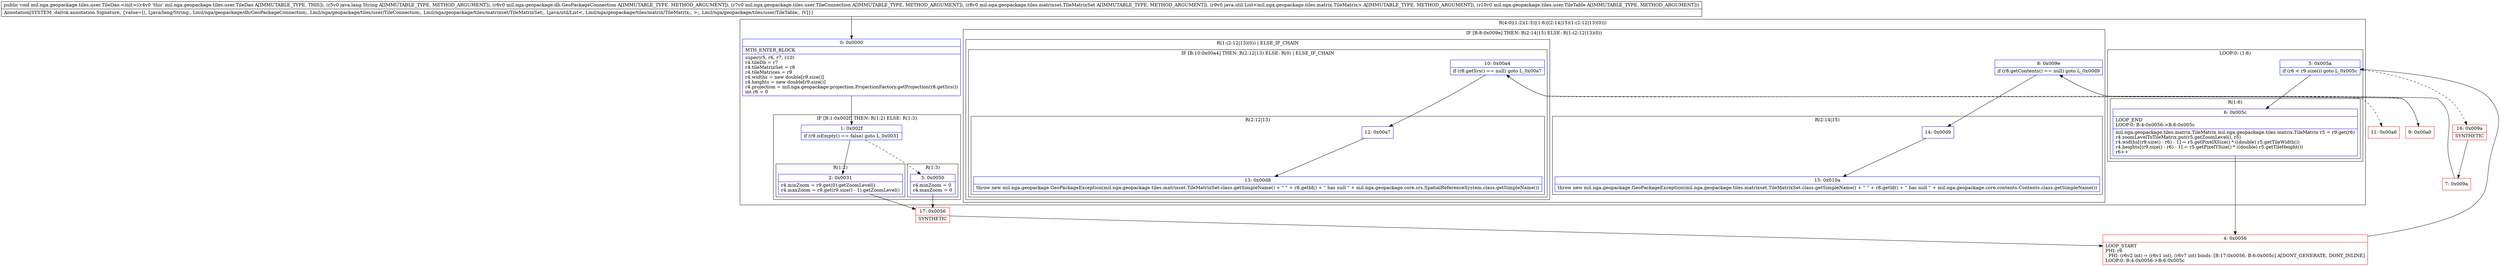 digraph "CFG formil.nga.geopackage.tiles.user.TileDao.\<init\>(Ljava\/lang\/String;Lmil\/nga\/geopackage\/db\/GeoPackageConnection;Lmil\/nga\/geopackage\/tiles\/user\/TileConnection;Lmil\/nga\/geopackage\/tiles\/matrixset\/TileMatrixSet;Ljava\/util\/List;Lmil\/nga\/geopackage\/tiles\/user\/TileTable;)V" {
subgraph cluster_Region_1126777876 {
label = "R(4:0|(1:2)(1:3)|(1:6)|(2:14|15)(1:(2:12|13)(0)))";
node [shape=record,color=blue];
Node_0 [shape=record,label="{0\:\ 0x0000|MTH_ENTER_BLOCK\l|super(r5, r6, r7, r10)\lr4.tileDb = r7\lr4.tileMatrixSet = r8\lr4.tileMatrices = r9\lr4.widths = new double[r9.size()]\lr4.heights = new double[r9.size()]\lr4.projection = mil.nga.geopackage.projection.ProjectionFactory.getProjection(r8.getSrs())\lint r6 = 0\l}"];
subgraph cluster_IfRegion_1424980260 {
label = "IF [B:1:0x002f] THEN: R(1:2) ELSE: R(1:3)";
node [shape=record,color=blue];
Node_1 [shape=record,label="{1\:\ 0x002f|if (r9.isEmpty() == false) goto L_0x0031\l}"];
subgraph cluster_Region_1179141064 {
label = "R(1:2)";
node [shape=record,color=blue];
Node_2 [shape=record,label="{2\:\ 0x0031|r4.minZoom = r9.get(0).getZoomLevel()\lr4.maxZoom = r9.get(r9.size() \- 1).getZoomLevel()\l}"];
}
subgraph cluster_Region_1878985783 {
label = "R(1:3)";
node [shape=record,color=blue];
Node_3 [shape=record,label="{3\:\ 0x0050|r4.minZoom = 0\lr4.maxZoom = 0\l}"];
}
}
subgraph cluster_LoopRegion_3899397 {
label = "LOOP:0: (1:6)";
node [shape=record,color=blue];
Node_5 [shape=record,label="{5\:\ 0x005a|if (r6 \< r9.size()) goto L_0x005c\l}"];
subgraph cluster_Region_967142564 {
label = "R(1:6)";
node [shape=record,color=blue];
Node_6 [shape=record,label="{6\:\ 0x005c|LOOP_END\lLOOP:0: B:4:0x0056\-\>B:6:0x005c\l|mil.nga.geopackage.tiles.matrix.TileMatrix mil.nga.geopackage.tiles.matrix.TileMatrix r5 = r9.get(r6)\lr4.zoomLevelToTileMatrix.put(r5.getZoomLevel(), r5)\lr4.widths[(r9.size() \- r6) \- 1] = r5.getPixelXSize() * ((double) r5.getTileWidth())\lr4.heights[(r9.size() \- r6) \- 1] = r5.getPixelYSize() * ((double) r5.getTileHeight())\lr6++\l}"];
}
}
subgraph cluster_IfRegion_1797686820 {
label = "IF [B:8:0x009e] THEN: R(2:14|15) ELSE: R(1:(2:12|13)(0))";
node [shape=record,color=blue];
Node_8 [shape=record,label="{8\:\ 0x009e|if (r8.getContents() == null) goto L_0x00d9\l}"];
subgraph cluster_Region_1152377917 {
label = "R(2:14|15)";
node [shape=record,color=blue];
Node_14 [shape=record,label="{14\:\ 0x00d9}"];
Node_15 [shape=record,label="{15\:\ 0x010a|throw new mil.nga.geopackage.GeoPackageException(mil.nga.geopackage.tiles.matrixset.TileMatrixSet.class.getSimpleName() + \" \" + r8.getId() + \" has null \" + mil.nga.geopackage.core.contents.Contents.class.getSimpleName())\l}"];
}
subgraph cluster_Region_1090369891 {
label = "R(1:(2:12|13)(0)) | ELSE_IF_CHAIN\l";
node [shape=record,color=blue];
subgraph cluster_IfRegion_1467259903 {
label = "IF [B:10:0x00a4] THEN: R(2:12|13) ELSE: R(0) | ELSE_IF_CHAIN\l";
node [shape=record,color=blue];
Node_10 [shape=record,label="{10\:\ 0x00a4|if (r8.getSrs() == null) goto L_0x00a7\l}"];
subgraph cluster_Region_146546835 {
label = "R(2:12|13)";
node [shape=record,color=blue];
Node_12 [shape=record,label="{12\:\ 0x00a7}"];
Node_13 [shape=record,label="{13\:\ 0x00d8|throw new mil.nga.geopackage.GeoPackageException(mil.nga.geopackage.tiles.matrixset.TileMatrixSet.class.getSimpleName() + \" \" + r8.getId() + \" has null \" + mil.nga.geopackage.core.srs.SpatialReferenceSystem.class.getSimpleName())\l}"];
}
subgraph cluster_Region_856273845 {
label = "R(0)";
node [shape=record,color=blue];
}
}
}
}
}
Node_4 [shape=record,color=red,label="{4\:\ 0x0056|LOOP_START\lPHI: r6 \l  PHI: (r6v2 int) = (r6v1 int), (r6v7 int) binds: [B:17:0x0056, B:6:0x005c] A[DONT_GENERATE, DONT_INLINE]\lLOOP:0: B:4:0x0056\-\>B:6:0x005c\l}"];
Node_7 [shape=record,color=red,label="{7\:\ 0x009a}"];
Node_9 [shape=record,color=red,label="{9\:\ 0x00a0}"];
Node_11 [shape=record,color=red,label="{11\:\ 0x00a6}"];
Node_16 [shape=record,color=red,label="{16\:\ 0x009a|SYNTHETIC\l}"];
Node_17 [shape=record,color=red,label="{17\:\ 0x0056|SYNTHETIC\l}"];
MethodNode[shape=record,label="{public void mil.nga.geopackage.tiles.user.TileDao.\<init\>((r4v0 'this' mil.nga.geopackage.tiles.user.TileDao A[IMMUTABLE_TYPE, THIS]), (r5v0 java.lang.String A[IMMUTABLE_TYPE, METHOD_ARGUMENT]), (r6v0 mil.nga.geopackage.db.GeoPackageConnection A[IMMUTABLE_TYPE, METHOD_ARGUMENT]), (r7v0 mil.nga.geopackage.tiles.user.TileConnection A[IMMUTABLE_TYPE, METHOD_ARGUMENT]), (r8v0 mil.nga.geopackage.tiles.matrixset.TileMatrixSet A[IMMUTABLE_TYPE, METHOD_ARGUMENT]), (r9v0 java.util.List\<mil.nga.geopackage.tiles.matrix.TileMatrix\> A[IMMUTABLE_TYPE, METHOD_ARGUMENT]), (r10v0 mil.nga.geopackage.tiles.user.TileTable A[IMMUTABLE_TYPE, METHOD_ARGUMENT]))  | Annotation[SYSTEM, dalvik.annotation.Signature, \{value=[(, Ljava\/lang\/String;, Lmil\/nga\/geopackage\/db\/GeoPackageConnection;, Lmil\/nga\/geopackage\/tiles\/user\/TileConnection;, Lmil\/nga\/geopackage\/tiles\/matrixset\/TileMatrixSet;, Ljava\/util\/List\<, Lmil\/nga\/geopackage\/tiles\/matrix\/TileMatrix;, \>;, Lmil\/nga\/geopackage\/tiles\/user\/TileTable;, )V]\}]\l}"];
MethodNode -> Node_0;
Node_0 -> Node_1;
Node_1 -> Node_2;
Node_1 -> Node_3[style=dashed];
Node_2 -> Node_17;
Node_3 -> Node_17;
Node_5 -> Node_6;
Node_5 -> Node_16[style=dashed];
Node_6 -> Node_4;
Node_8 -> Node_9[style=dashed];
Node_8 -> Node_14;
Node_14 -> Node_15;
Node_10 -> Node_11[style=dashed];
Node_10 -> Node_12;
Node_12 -> Node_13;
Node_4 -> Node_5;
Node_7 -> Node_8;
Node_9 -> Node_10;
Node_16 -> Node_7;
Node_17 -> Node_4;
}

